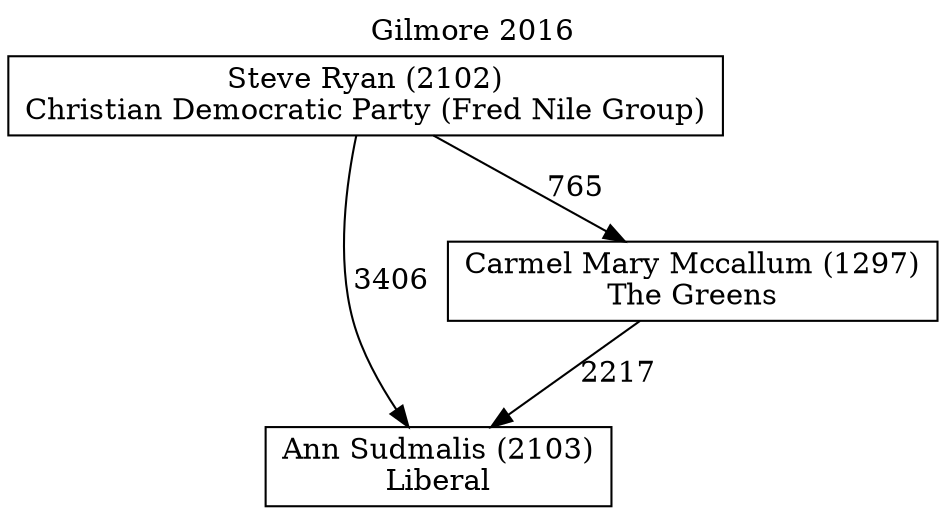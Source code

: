 // House preference flow
digraph "Ann Sudmalis (2103)_Gilmore_2016" {
	graph [label="Gilmore 2016" labelloc=t mclimit=10]
	node [shape=box]
	"Ann Sudmalis (2103)" [label="Ann Sudmalis (2103)
Liberal"]
	"Carmel Mary Mccallum (1297)" [label="Carmel Mary Mccallum (1297)
The Greens"]
	"Steve Ryan (2102)" [label="Steve Ryan (2102)
Christian Democratic Party (Fred Nile Group)"]
	"Carmel Mary Mccallum (1297)" -> "Ann Sudmalis (2103)" [label=2217]
	"Steve Ryan (2102)" -> "Carmel Mary Mccallum (1297)" [label=765]
	"Steve Ryan (2102)" -> "Ann Sudmalis (2103)" [label=3406]
}
